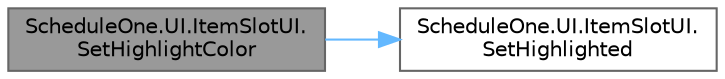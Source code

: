 digraph "ScheduleOne.UI.ItemSlotUI.SetHighlightColor"
{
 // LATEX_PDF_SIZE
  bgcolor="transparent";
  edge [fontname=Helvetica,fontsize=10,labelfontname=Helvetica,labelfontsize=10];
  node [fontname=Helvetica,fontsize=10,shape=box,height=0.2,width=0.4];
  rankdir="LR";
  Node1 [id="Node000001",label="ScheduleOne.UI.ItemSlotUI.\lSetHighlightColor",height=0.2,width=0.4,color="gray40", fillcolor="grey60", style="filled", fontcolor="black",tooltip=" "];
  Node1 -> Node2 [id="edge1_Node000001_Node000002",color="steelblue1",style="solid",tooltip=" "];
  Node2 [id="Node000002",label="ScheduleOne.UI.ItemSlotUI.\lSetHighlighted",height=0.2,width=0.4,color="grey40", fillcolor="white", style="filled",URL="$class_schedule_one_1_1_u_i_1_1_item_slot_u_i.html#a4b4ceac0da99810ec92bd5976a8cc7e5",tooltip=" "];
}
